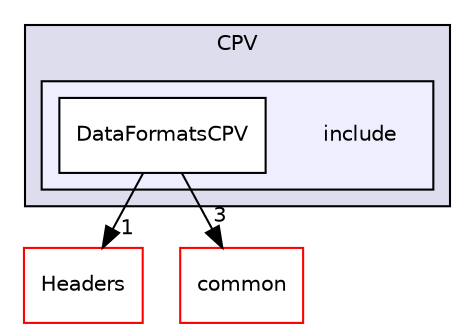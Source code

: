 digraph "/home/travis/build/AliceO2Group/AliceO2/DataFormats/Detectors/CPV/include" {
  bgcolor=transparent;
  compound=true
  node [ fontsize="10", fontname="Helvetica"];
  edge [ labelfontsize="10", labelfontname="Helvetica"];
  subgraph clusterdir_5f6d292ca2419da7018633e590fa1740 {
    graph [ bgcolor="#ddddee", pencolor="black", label="CPV" fontname="Helvetica", fontsize="10", URL="dir_5f6d292ca2419da7018633e590fa1740.html"]
  subgraph clusterdir_efdbb5e02fd5ee47e8a167396a4aa1aa {
    graph [ bgcolor="#eeeeff", pencolor="black", label="" URL="dir_efdbb5e02fd5ee47e8a167396a4aa1aa.html"];
    dir_efdbb5e02fd5ee47e8a167396a4aa1aa [shape=plaintext label="include"];
    dir_856054e935f4ac7177ebeb371cea73db [shape=box label="DataFormatsCPV" color="black" fillcolor="white" style="filled" URL="dir_856054e935f4ac7177ebeb371cea73db.html"];
  }
  }
  dir_183e7c4434404fe9096e1bd8673e1fcf [shape=box label="Headers" color="red" URL="dir_183e7c4434404fe9096e1bd8673e1fcf.html"];
  dir_7924ba4398ae4560cd37376e44666c6d [shape=box label="common" color="red" URL="dir_7924ba4398ae4560cd37376e44666c6d.html"];
  dir_856054e935f4ac7177ebeb371cea73db->dir_183e7c4434404fe9096e1bd8673e1fcf [headlabel="1", labeldistance=1.5 headhref="dir_000108_000094.html"];
  dir_856054e935f4ac7177ebeb371cea73db->dir_7924ba4398ae4560cd37376e44666c6d [headlabel="3", labeldistance=1.5 headhref="dir_000108_000091.html"];
}
